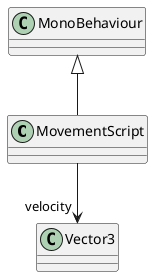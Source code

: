 @startuml
class MovementScript {
}
MonoBehaviour <|-- MovementScript
MovementScript --> "velocity" Vector3
@enduml
